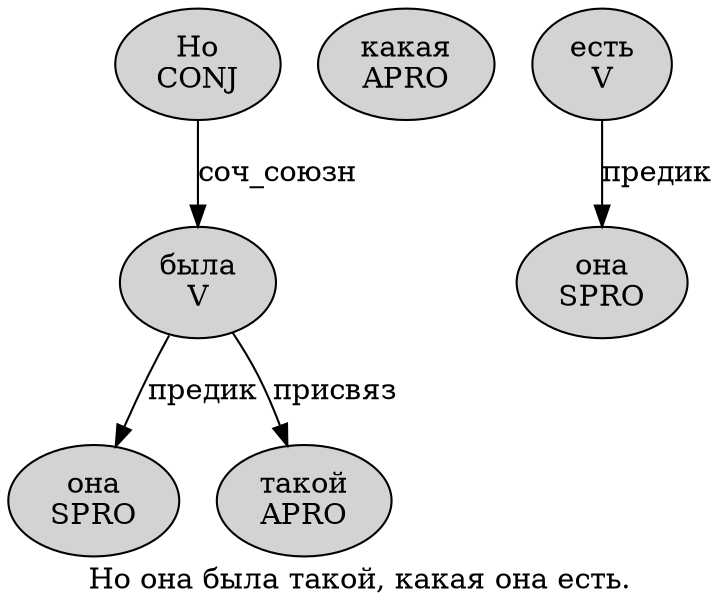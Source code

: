 digraph SENTENCE_1373 {
	graph [label="Но она была такой, какая она есть."]
	node [style=filled]
		0 [label="Но
CONJ" color="" fillcolor=lightgray penwidth=1 shape=ellipse]
		1 [label="она
SPRO" color="" fillcolor=lightgray penwidth=1 shape=ellipse]
		2 [label="была
V" color="" fillcolor=lightgray penwidth=1 shape=ellipse]
		3 [label="такой
APRO" color="" fillcolor=lightgray penwidth=1 shape=ellipse]
		5 [label="какая
APRO" color="" fillcolor=lightgray penwidth=1 shape=ellipse]
		6 [label="она
SPRO" color="" fillcolor=lightgray penwidth=1 shape=ellipse]
		7 [label="есть
V" color="" fillcolor=lightgray penwidth=1 shape=ellipse]
			7 -> 6 [label="предик"]
			0 -> 2 [label="соч_союзн"]
			2 -> 1 [label="предик"]
			2 -> 3 [label="присвяз"]
}